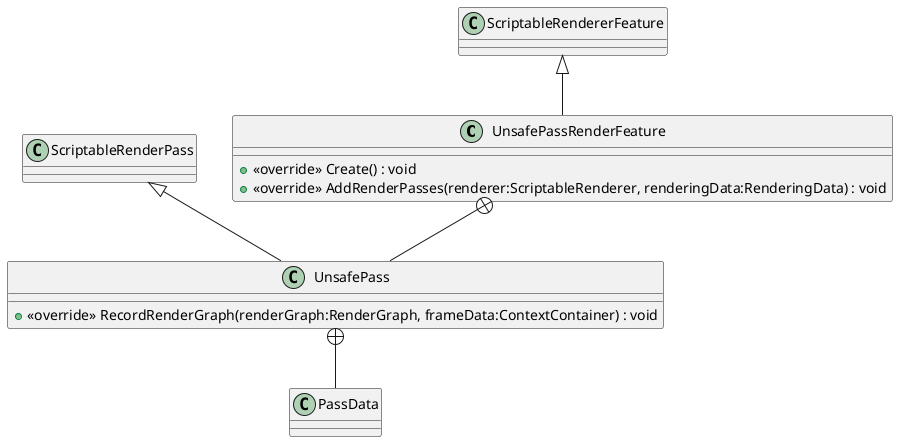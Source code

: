 @startuml
class UnsafePassRenderFeature {
    + <<override>> Create() : void
    + <<override>> AddRenderPasses(renderer:ScriptableRenderer, renderingData:RenderingData) : void
}
class UnsafePass {
    + <<override>> RecordRenderGraph(renderGraph:RenderGraph, frameData:ContextContainer) : void
}
class PassData {
}
ScriptableRendererFeature <|-- UnsafePassRenderFeature
UnsafePassRenderFeature +-- UnsafePass
ScriptableRenderPass <|-- UnsafePass
UnsafePass +-- PassData
@enduml

